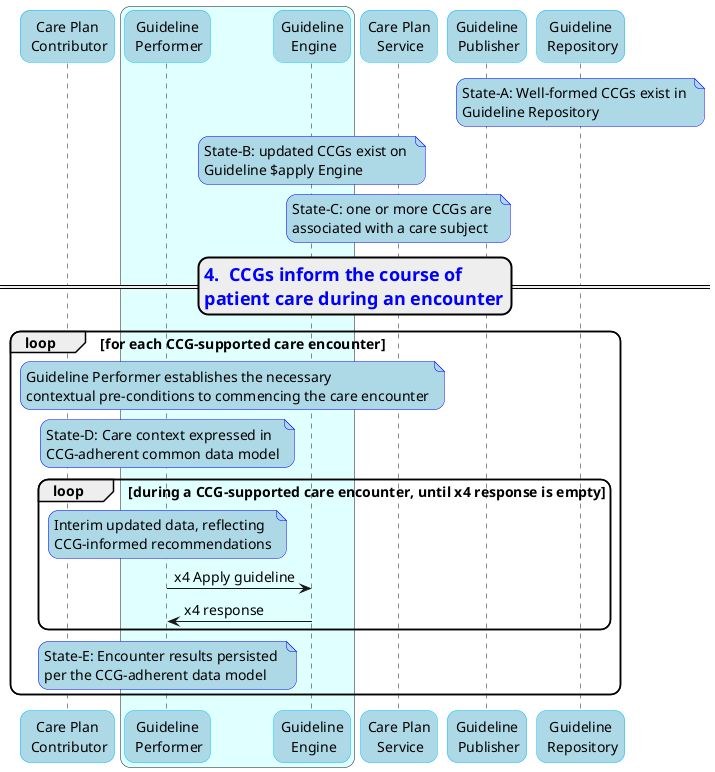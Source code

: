 @startuml
skinparam defaultFontSize        14
skinparam roundcorner            20
skinparam Note {
BackgroundColor LightBlue
BorderColor Blue
}
skinparam Participant {
FontName Arial
Style awesome
BorderColor DeepSkyBlue
BackgroundColor LightBlue
}


participant "Care Plan\n Contributor" as cpc
box #lightCyan
participant "Guideline\n Performer" as gf
participant "Guideline\n Engine" as ge
endbox
participant "Care Plan\n Service" as cps
participant "Guideline\n Publisher" as gp
participant "Guideline\n Repository" as gr

note over gr: State-A: Well-formed CCGs exist in \nGuideline Repository
note over ge: State-B: updated CCGs exist on \nGuideline $apply Engine
note over cps: State-C: one or more CCGs are \nassociated with a care subject
==<size 18><color #blue>4.  CCGs inform the course of \n<size 18><color #blue>patient care during an encounter==


loop for each CCG-supported care encounter
 note over cpc,cps: Guideline Performer establishes the necessary\ncontextual pre-conditions to commencing the care encounter
 note over gf: State-D: Care context expressed in \nCCG-adherent common data model 
 loop during a CCG-supported care encounter, until x4 response is empty
  note over gf: Interim updated data, reflecting \nCCG-informed recommendations

  gf -> ge: x4 Apply guideline
  ge -> gf: x4 response
 end loop 
 note over gf: State-E: Encounter results persisted \nper the CCG-adherent data model
end loop
@enduml